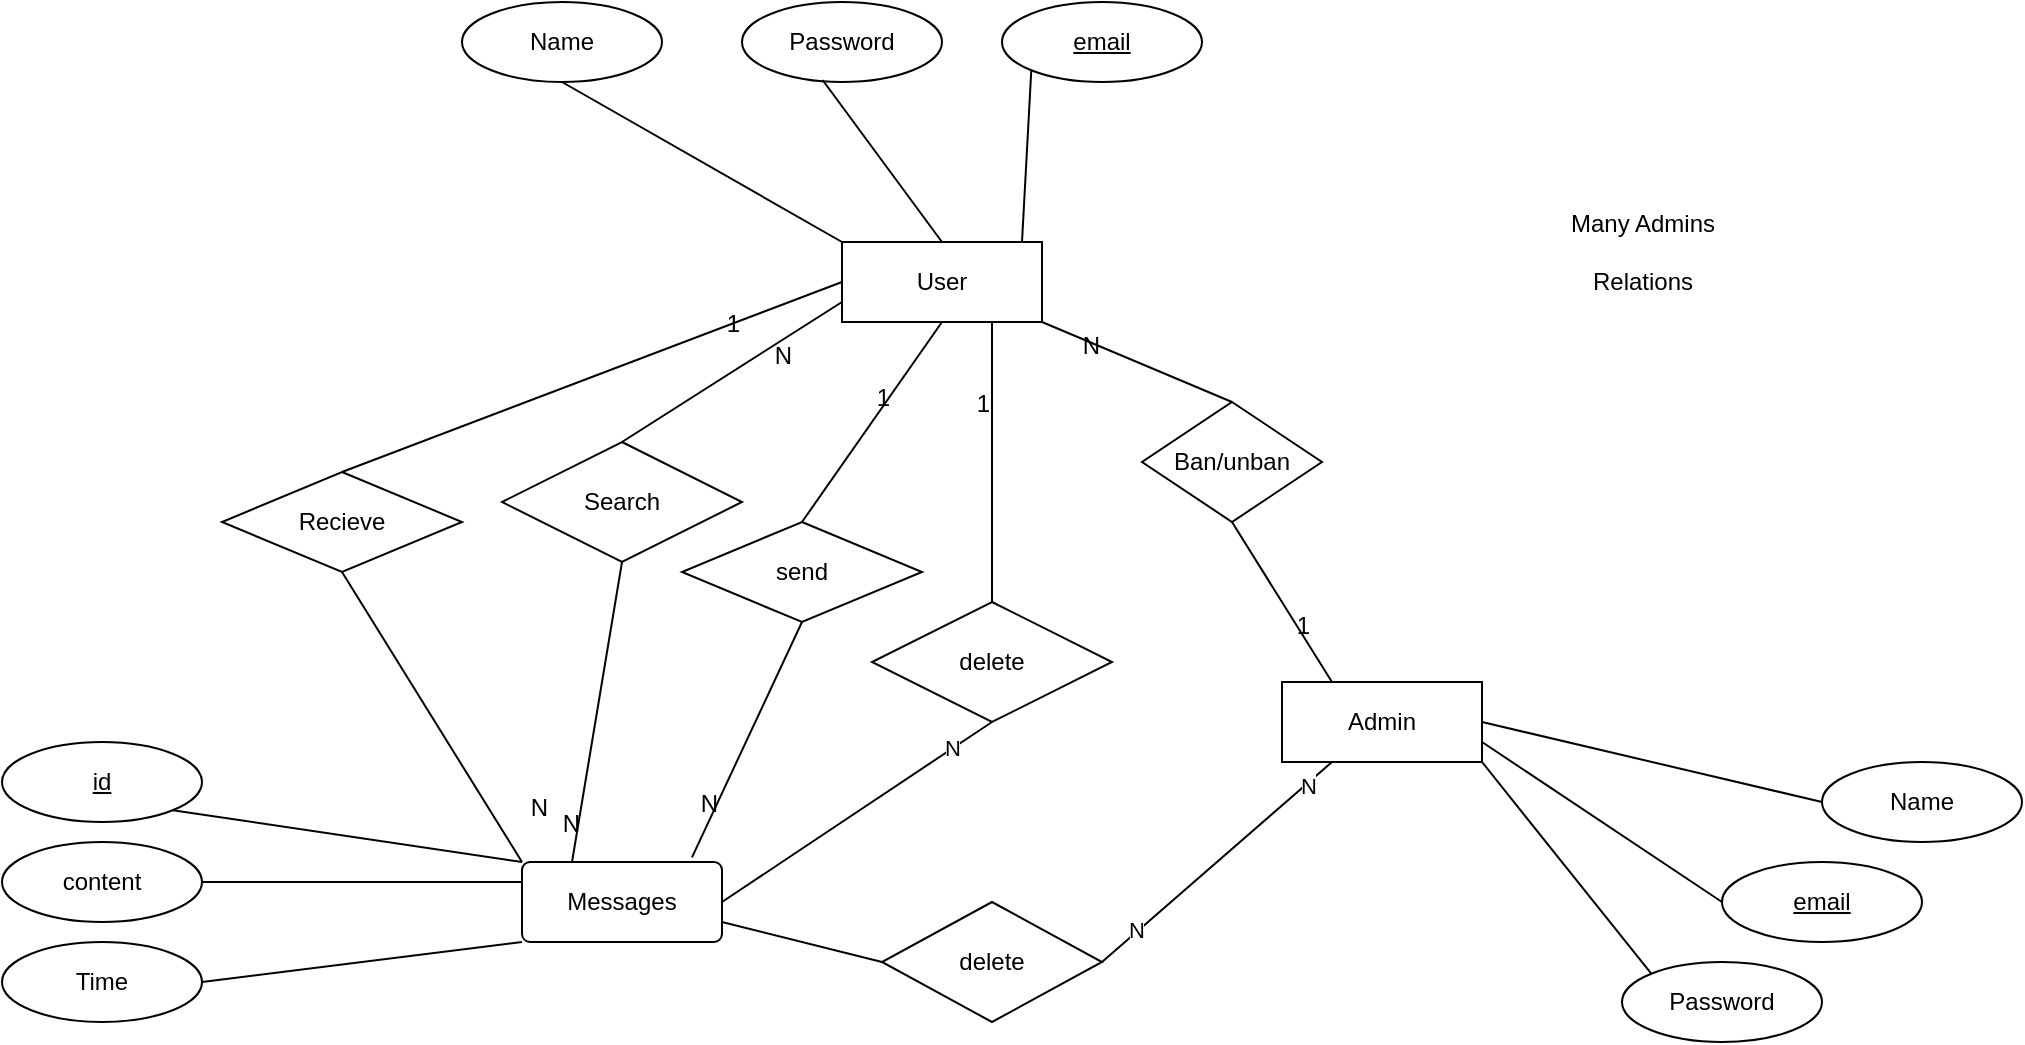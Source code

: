 <mxfile>
    <diagram name="Page-1" id="pSrCWTQ0MrUmyBq-erhx">
        <mxGraphModel dx="2056" dy="780" grid="1" gridSize="10" guides="1" tooltips="1" connect="1" arrows="1" fold="1" page="1" pageScale="1" pageWidth="850" pageHeight="1100" math="0" shadow="0">
            <root>
                <mxCell id="0"/>
                <mxCell id="1" parent="0"/>
                <mxCell id="HHzDjh5W3xl2r-wXphZd-11" value="User" style="whiteSpace=wrap;html=1;align=center;" parent="1" vertex="1">
                    <mxGeometry x="230" y="240" width="100" height="40" as="geometry"/>
                </mxCell>
                <mxCell id="11" style="edgeStyle=none;html=1;exitX=0.25;exitY=1;exitDx=0;exitDy=0;entryX=1;entryY=0.5;entryDx=0;entryDy=0;endArrow=none;endFill=0;" edge="1" parent="1" source="HHzDjh5W3xl2r-wXphZd-13" target="8">
                    <mxGeometry relative="1" as="geometry"/>
                </mxCell>
                <mxCell id="12" value="N" style="edgeLabel;html=1;align=center;verticalAlign=middle;resizable=0;points=[];" vertex="1" connectable="0" parent="11">
                    <mxGeometry x="-0.77" y="1" relative="1" as="geometry">
                        <mxPoint as="offset"/>
                    </mxGeometry>
                </mxCell>
                <mxCell id="13" value="N" style="edgeLabel;html=1;align=center;verticalAlign=middle;resizable=0;points=[];" vertex="1" connectable="0" parent="11">
                    <mxGeometry x="0.7" y="-2" relative="1" as="geometry">
                        <mxPoint x="1" as="offset"/>
                    </mxGeometry>
                </mxCell>
                <mxCell id="HHzDjh5W3xl2r-wXphZd-13" value="Admin" style="whiteSpace=wrap;html=1;align=center;" parent="1" vertex="1">
                    <mxGeometry x="450" y="460" width="100" height="40" as="geometry"/>
                </mxCell>
                <mxCell id="HHzDjh5W3xl2r-wXphZd-16" value="Password" style="ellipse;whiteSpace=wrap;html=1;align=center;" parent="1" vertex="1">
                    <mxGeometry x="180" y="120" width="100" height="40" as="geometry"/>
                </mxCell>
                <mxCell id="HHzDjh5W3xl2r-wXphZd-17" value="Name" style="ellipse;whiteSpace=wrap;html=1;align=center;" parent="1" vertex="1">
                    <mxGeometry x="40" y="120" width="100" height="40" as="geometry"/>
                </mxCell>
                <mxCell id="HHzDjh5W3xl2r-wXphZd-18" value="email" style="ellipse;whiteSpace=wrap;html=1;align=center;fontStyle=4;" parent="1" vertex="1">
                    <mxGeometry x="310" y="120" width="100" height="40" as="geometry"/>
                </mxCell>
                <mxCell id="HHzDjh5W3xl2r-wXphZd-35" value="" style="endArrow=none;html=1;rounded=0;exitX=0;exitY=0;exitDx=0;exitDy=0;entryX=0.5;entryY=1;entryDx=0;entryDy=0;" parent="1" source="HHzDjh5W3xl2r-wXphZd-11" target="HHzDjh5W3xl2r-wXphZd-17" edge="1">
                    <mxGeometry width="50" height="50" relative="1" as="geometry">
                        <mxPoint x="50" y="210" as="sourcePoint"/>
                        <mxPoint x="100" y="160" as="targetPoint"/>
                    </mxGeometry>
                </mxCell>
                <mxCell id="HHzDjh5W3xl2r-wXphZd-36" value="" style="endArrow=none;html=1;rounded=0;exitX=0.5;exitY=0;exitDx=0;exitDy=0;entryX=0.403;entryY=0.975;entryDx=0;entryDy=0;entryPerimeter=0;" parent="1" source="HHzDjh5W3xl2r-wXphZd-11" target="HHzDjh5W3xl2r-wXphZd-16" edge="1">
                    <mxGeometry width="50" height="50" relative="1" as="geometry">
                        <mxPoint x="280" y="230" as="sourcePoint"/>
                        <mxPoint x="240" y="170" as="targetPoint"/>
                    </mxGeometry>
                </mxCell>
                <mxCell id="HHzDjh5W3xl2r-wXphZd-37" value="" style="endArrow=none;html=1;rounded=0;entryX=0;entryY=1;entryDx=0;entryDy=0;" parent="1" target="HHzDjh5W3xl2r-wXphZd-18" edge="1">
                    <mxGeometry width="50" height="50" relative="1" as="geometry">
                        <mxPoint x="320" y="240" as="sourcePoint"/>
                        <mxPoint x="370" y="170" as="targetPoint"/>
                    </mxGeometry>
                </mxCell>
                <mxCell id="HHzDjh5W3xl2r-wXphZd-39" value="email" style="ellipse;whiteSpace=wrap;html=1;align=center;fontStyle=4;" parent="1" vertex="1">
                    <mxGeometry x="670" y="550" width="100" height="40" as="geometry"/>
                </mxCell>
                <mxCell id="HHzDjh5W3xl2r-wXphZd-40" value="Password" style="ellipse;whiteSpace=wrap;html=1;align=center;" parent="1" vertex="1">
                    <mxGeometry x="620" y="600" width="100" height="40" as="geometry"/>
                </mxCell>
                <mxCell id="HHzDjh5W3xl2r-wXphZd-41" value="Name" style="ellipse;whiteSpace=wrap;html=1;align=center;" parent="1" vertex="1">
                    <mxGeometry x="720" y="500" width="100" height="40" as="geometry"/>
                </mxCell>
                <mxCell id="HHzDjh5W3xl2r-wXphZd-43" value="" style="endArrow=none;html=1;rounded=0;entryX=0;entryY=0.5;entryDx=0;entryDy=0;exitX=1;exitY=0.5;exitDx=0;exitDy=0;" parent="1" target="HHzDjh5W3xl2r-wXphZd-41" edge="1" source="HHzDjh5W3xl2r-wXphZd-13">
                    <mxGeometry width="50" height="50" relative="1" as="geometry">
                        <mxPoint x="560" y="460" as="sourcePoint"/>
                        <mxPoint x="600" y="380" as="targetPoint"/>
                    </mxGeometry>
                </mxCell>
                <mxCell id="HHzDjh5W3xl2r-wXphZd-44" value="" style="endArrow=none;html=1;rounded=0;entryX=0;entryY=0.5;entryDx=0;entryDy=0;exitX=1;exitY=0.75;exitDx=0;exitDy=0;" parent="1" source="HHzDjh5W3xl2r-wXphZd-13" target="HHzDjh5W3xl2r-wXphZd-39" edge="1">
                    <mxGeometry width="50" height="50" relative="1" as="geometry">
                        <mxPoint x="570" y="480" as="sourcePoint"/>
                        <mxPoint x="610" y="410" as="targetPoint"/>
                    </mxGeometry>
                </mxCell>
                <mxCell id="HHzDjh5W3xl2r-wXphZd-48" value="" style="endArrow=none;html=1;rounded=0;exitX=0;exitY=0;exitDx=0;exitDy=0;entryX=1;entryY=1;entryDx=0;entryDy=0;" parent="1" source="HHzDjh5W3xl2r-wXphZd-40" target="HHzDjh5W3xl2r-wXphZd-13" edge="1">
                    <mxGeometry width="50" height="50" relative="1" as="geometry">
                        <mxPoint x="600" y="500" as="sourcePoint"/>
                        <mxPoint x="650" y="450" as="targetPoint"/>
                    </mxGeometry>
                </mxCell>
                <mxCell id="HHzDjh5W3xl2r-wXphZd-49" value="send" style="shape=rhombus;perimeter=rhombusPerimeter;whiteSpace=wrap;html=1;align=center;" parent="1" vertex="1">
                    <mxGeometry x="150" y="380" width="120" height="50" as="geometry"/>
                </mxCell>
                <mxCell id="HHzDjh5W3xl2r-wXphZd-50" value="Messages" style="rounded=1;arcSize=10;whiteSpace=wrap;html=1;align=center;" parent="1" vertex="1">
                    <mxGeometry x="70" y="550" width="100" height="40" as="geometry"/>
                </mxCell>
                <mxCell id="HHzDjh5W3xl2r-wXphZd-52" value="id" style="ellipse;whiteSpace=wrap;html=1;align=center;fontStyle=4;" parent="1" vertex="1">
                    <mxGeometry x="-190" y="490" width="100" height="40" as="geometry"/>
                </mxCell>
                <mxCell id="HHzDjh5W3xl2r-wXphZd-53" value="Time" style="ellipse;whiteSpace=wrap;html=1;align=center;" parent="1" vertex="1">
                    <mxGeometry x="-190" y="590" width="100" height="40" as="geometry"/>
                </mxCell>
                <mxCell id="HHzDjh5W3xl2r-wXphZd-55" value="content" style="ellipse;whiteSpace=wrap;html=1;align=center;" parent="1" vertex="1">
                    <mxGeometry x="-190" y="540" width="100" height="40" as="geometry"/>
                </mxCell>
                <mxCell id="HHzDjh5W3xl2r-wXphZd-58" value="" style="endArrow=none;html=1;rounded=0;entryX=0;entryY=0;entryDx=0;entryDy=0;exitX=1;exitY=1;exitDx=0;exitDy=0;" parent="1" source="HHzDjh5W3xl2r-wXphZd-52" target="HHzDjh5W3xl2r-wXphZd-50" edge="1">
                    <mxGeometry width="50" height="50" relative="1" as="geometry">
                        <mxPoint x="10" y="460" as="sourcePoint"/>
                        <mxPoint x="60" y="410" as="targetPoint"/>
                    </mxGeometry>
                </mxCell>
                <mxCell id="HHzDjh5W3xl2r-wXphZd-59" value="" style="endArrow=none;html=1;rounded=0;entryX=0;entryY=0.25;entryDx=0;entryDy=0;exitX=1;exitY=0.5;exitDx=0;exitDy=0;" parent="1" source="HHzDjh5W3xl2r-wXphZd-55" target="HHzDjh5W3xl2r-wXphZd-50" edge="1">
                    <mxGeometry width="50" height="50" relative="1" as="geometry">
                        <mxPoint x="10" y="520" as="sourcePoint"/>
                        <mxPoint x="60" y="470" as="targetPoint"/>
                    </mxGeometry>
                </mxCell>
                <mxCell id="HHzDjh5W3xl2r-wXphZd-61" value="" style="endArrow=none;html=1;rounded=0;exitX=1;exitY=0.5;exitDx=0;exitDy=0;entryX=0;entryY=1;entryDx=0;entryDy=0;" parent="1" source="HHzDjh5W3xl2r-wXphZd-53" target="HHzDjh5W3xl2r-wXphZd-50" edge="1">
                    <mxGeometry width="50" height="50" relative="1" as="geometry">
                        <mxPoint x="20" y="640" as="sourcePoint"/>
                        <mxPoint x="70" y="590" as="targetPoint"/>
                    </mxGeometry>
                </mxCell>
                <mxCell id="HHzDjh5W3xl2r-wXphZd-65" value="" style="endArrow=none;html=1;rounded=0;entryX=0.5;entryY=1;entryDx=0;entryDy=0;exitX=0.5;exitY=0;exitDx=0;exitDy=0;" parent="1" source="HHzDjh5W3xl2r-wXphZd-49" target="HHzDjh5W3xl2r-wXphZd-11" edge="1">
                    <mxGeometry relative="1" as="geometry">
                        <mxPoint x="240" y="390" as="sourcePoint"/>
                        <mxPoint x="510" y="400" as="targetPoint"/>
                    </mxGeometry>
                </mxCell>
                <mxCell id="HHzDjh5W3xl2r-wXphZd-66" value="1" style="resizable=0;html=1;whiteSpace=wrap;align=right;verticalAlign=bottom;" parent="HHzDjh5W3xl2r-wXphZd-65" connectable="0" vertex="1">
                    <mxGeometry x="1" relative="1" as="geometry">
                        <mxPoint x="-24" y="46" as="offset"/>
                    </mxGeometry>
                </mxCell>
                <mxCell id="HHzDjh5W3xl2r-wXphZd-67" value="" style="endArrow=none;html=1;rounded=0;exitX=0.5;exitY=1;exitDx=0;exitDy=0;entryX=0.85;entryY=-0.058;entryDx=0;entryDy=0;entryPerimeter=0;" parent="1" source="HHzDjh5W3xl2r-wXphZd-49" target="HHzDjh5W3xl2r-wXphZd-50" edge="1">
                    <mxGeometry relative="1" as="geometry">
                        <mxPoint x="350" y="400" as="sourcePoint"/>
                        <mxPoint x="510" y="400" as="targetPoint"/>
                    </mxGeometry>
                </mxCell>
                <mxCell id="HHzDjh5W3xl2r-wXphZd-68" value="N" style="resizable=0;html=1;whiteSpace=wrap;align=right;verticalAlign=bottom;" parent="HHzDjh5W3xl2r-wXphZd-67" connectable="0" vertex="1">
                    <mxGeometry x="1" relative="1" as="geometry">
                        <mxPoint x="15" y="-18" as="offset"/>
                    </mxGeometry>
                </mxCell>
                <mxCell id="HHzDjh5W3xl2r-wXphZd-69" value="delete" style="shape=rhombus;perimeter=rhombusPerimeter;whiteSpace=wrap;html=1;align=center;" parent="1" vertex="1">
                    <mxGeometry x="245" y="420" width="120" height="60" as="geometry"/>
                </mxCell>
                <mxCell id="HHzDjh5W3xl2r-wXphZd-73" value="" style="endArrow=none;html=1;rounded=0;exitX=1;exitY=0.5;exitDx=0;exitDy=0;entryX=0.5;entryY=1;entryDx=0;entryDy=0;" parent="1" source="HHzDjh5W3xl2r-wXphZd-50" target="HHzDjh5W3xl2r-wXphZd-69" edge="1">
                    <mxGeometry relative="1" as="geometry">
                        <mxPoint x="350" y="400" as="sourcePoint"/>
                        <mxPoint x="290" y="560" as="targetPoint"/>
                    </mxGeometry>
                </mxCell>
                <mxCell id="10" value="N" style="edgeLabel;html=1;align=center;verticalAlign=middle;resizable=0;points=[];" vertex="1" connectable="0" parent="HHzDjh5W3xl2r-wXphZd-73">
                    <mxGeometry x="0.699" y="1" relative="1" as="geometry">
                        <mxPoint as="offset"/>
                    </mxGeometry>
                </mxCell>
                <mxCell id="HHzDjh5W3xl2r-wXphZd-75" value="" style="endArrow=none;html=1;rounded=0;entryX=0.75;entryY=1;entryDx=0;entryDy=0;exitX=0.5;exitY=0;exitDx=0;exitDy=0;" parent="1" target="HHzDjh5W3xl2r-wXphZd-11" edge="1" source="HHzDjh5W3xl2r-wXphZd-69">
                    <mxGeometry relative="1" as="geometry">
                        <mxPoint x="350" y="540" as="sourcePoint"/>
                        <mxPoint x="510" y="540" as="targetPoint"/>
                    </mxGeometry>
                </mxCell>
                <mxCell id="HHzDjh5W3xl2r-wXphZd-76" value="1" style="resizable=0;html=1;whiteSpace=wrap;align=right;verticalAlign=bottom;" parent="HHzDjh5W3xl2r-wXphZd-75" connectable="0" vertex="1">
                    <mxGeometry x="1" relative="1" as="geometry">
                        <mxPoint y="49" as="offset"/>
                    </mxGeometry>
                </mxCell>
                <mxCell id="HHzDjh5W3xl2r-wXphZd-83" value="Search" style="shape=rhombus;perimeter=rhombusPerimeter;whiteSpace=wrap;html=1;align=center;" parent="1" vertex="1">
                    <mxGeometry x="60" y="340" width="120" height="60" as="geometry"/>
                </mxCell>
                <mxCell id="HHzDjh5W3xl2r-wXphZd-84" value="" style="endArrow=none;html=1;rounded=0;exitX=0.5;exitY=0;exitDx=0;exitDy=0;entryX=0;entryY=0.75;entryDx=0;entryDy=0;" parent="1" source="HHzDjh5W3xl2r-wXphZd-83" target="HHzDjh5W3xl2r-wXphZd-11" edge="1">
                    <mxGeometry relative="1" as="geometry">
                        <mxPoint x="90" y="400" as="sourcePoint"/>
                        <mxPoint x="250" y="400" as="targetPoint"/>
                    </mxGeometry>
                </mxCell>
                <mxCell id="HHzDjh5W3xl2r-wXphZd-85" value="1" style="resizable=0;html=1;whiteSpace=wrap;align=right;verticalAlign=bottom;" parent="HHzDjh5W3xl2r-wXphZd-84" connectable="0" vertex="1">
                    <mxGeometry x="1" relative="1" as="geometry">
                        <mxPoint x="-50" y="20" as="offset"/>
                    </mxGeometry>
                </mxCell>
                <mxCell id="HHzDjh5W3xl2r-wXphZd-86" value="" style="endArrow=none;html=1;rounded=0;exitX=0.5;exitY=1;exitDx=0;exitDy=0;entryX=0.25;entryY=0;entryDx=0;entryDy=0;" parent="1" source="HHzDjh5W3xl2r-wXphZd-83" target="HHzDjh5W3xl2r-wXphZd-50" edge="1">
                    <mxGeometry relative="1" as="geometry">
                        <mxPoint x="90" y="400" as="sourcePoint"/>
                        <mxPoint x="250" y="400" as="targetPoint"/>
                    </mxGeometry>
                </mxCell>
                <mxCell id="HHzDjh5W3xl2r-wXphZd-87" value="N" style="resizable=0;html=1;whiteSpace=wrap;align=right;verticalAlign=bottom;" parent="HHzDjh5W3xl2r-wXphZd-86" connectable="0" vertex="1">
                    <mxGeometry x="1" relative="1" as="geometry">
                        <mxPoint x="5" y="-10" as="offset"/>
                    </mxGeometry>
                </mxCell>
                <mxCell id="HHzDjh5W3xl2r-wXphZd-88" value="Ban/unban" style="shape=rhombus;perimeter=rhombusPerimeter;whiteSpace=wrap;html=1;align=center;" parent="1" vertex="1">
                    <mxGeometry x="380" y="320" width="90" height="60" as="geometry"/>
                </mxCell>
                <mxCell id="HHzDjh5W3xl2r-wXphZd-91" value="" style="endArrow=none;html=1;rounded=0;exitX=0.5;exitY=0;exitDx=0;exitDy=0;entryX=1;entryY=1;entryDx=0;entryDy=0;" parent="1" source="HHzDjh5W3xl2r-wXphZd-88" target="HHzDjh5W3xl2r-wXphZd-11" edge="1">
                    <mxGeometry relative="1" as="geometry">
                        <mxPoint x="425" y="340" as="sourcePoint"/>
                        <mxPoint x="335" y="290" as="targetPoint"/>
                    </mxGeometry>
                </mxCell>
                <mxCell id="HHzDjh5W3xl2r-wXphZd-92" value="N" style="resizable=0;html=1;whiteSpace=wrap;align=right;verticalAlign=bottom;" parent="HHzDjh5W3xl2r-wXphZd-91" connectable="0" vertex="1">
                    <mxGeometry x="1" relative="1" as="geometry">
                        <mxPoint x="30" y="20" as="offset"/>
                    </mxGeometry>
                </mxCell>
                <mxCell id="HHzDjh5W3xl2r-wXphZd-98" value="" style="endArrow=none;html=1;rounded=0;exitX=0.5;exitY=1;exitDx=0;exitDy=0;entryX=0.25;entryY=0;entryDx=0;entryDy=0;" parent="1" source="HHzDjh5W3xl2r-wXphZd-88" target="HHzDjh5W3xl2r-wXphZd-13" edge="1">
                    <mxGeometry relative="1" as="geometry">
                        <mxPoint x="370" y="400" as="sourcePoint"/>
                        <mxPoint x="530" y="400" as="targetPoint"/>
                    </mxGeometry>
                </mxCell>
                <mxCell id="HHzDjh5W3xl2r-wXphZd-99" value="1" style="resizable=0;html=1;whiteSpace=wrap;align=right;verticalAlign=bottom;" parent="HHzDjh5W3xl2r-wXphZd-98" connectable="0" vertex="1">
                    <mxGeometry x="1" relative="1" as="geometry">
                        <mxPoint x="-10" y="-20" as="offset"/>
                    </mxGeometry>
                </mxCell>
                <mxCell id="HHzDjh5W3xl2r-wXphZd-109" style="edgeStyle=orthogonalEdgeStyle;rounded=0;orthogonalLoop=1;jettySize=auto;html=1;exitX=0.5;exitY=1;exitDx=0;exitDy=0;" parent="1" edge="1">
                    <mxGeometry relative="1" as="geometry">
                        <mxPoint x="570" y="310" as="sourcePoint"/>
                        <mxPoint x="570" y="310" as="targetPoint"/>
                    </mxGeometry>
                </mxCell>
                <mxCell id="2" value="Recieve" style="shape=rhombus;perimeter=rhombusPerimeter;whiteSpace=wrap;html=1;align=center;" vertex="1" parent="1">
                    <mxGeometry x="-80" y="355" width="120" height="50" as="geometry"/>
                </mxCell>
                <mxCell id="3" value="" style="endArrow=none;html=1;rounded=0;entryX=0;entryY=0.5;entryDx=0;entryDy=0;exitX=0.5;exitY=0;exitDx=0;exitDy=0;" edge="1" parent="1" source="2" target="HHzDjh5W3xl2r-wXphZd-11">
                    <mxGeometry relative="1" as="geometry">
                        <mxPoint x="-10" y="310" as="sourcePoint"/>
                        <mxPoint x="30" y="200" as="targetPoint"/>
                    </mxGeometry>
                </mxCell>
                <mxCell id="4" value="N" style="resizable=0;html=1;whiteSpace=wrap;align=right;verticalAlign=bottom;" connectable="0" vertex="1" parent="3">
                    <mxGeometry x="1" relative="1" as="geometry">
                        <mxPoint x="-24" y="46" as="offset"/>
                    </mxGeometry>
                </mxCell>
                <mxCell id="5" value="" style="endArrow=none;html=1;rounded=0;exitX=0.5;exitY=1;exitDx=0;exitDy=0;entryX=0;entryY=0;entryDx=0;entryDy=0;" edge="1" parent="1" source="2" target="HHzDjh5W3xl2r-wXphZd-50">
                    <mxGeometry relative="1" as="geometry">
                        <mxPoint x="100" y="320" as="sourcePoint"/>
                        <mxPoint x="-95" y="467.68" as="targetPoint"/>
                    </mxGeometry>
                </mxCell>
                <mxCell id="6" value="N" style="resizable=0;html=1;whiteSpace=wrap;align=right;verticalAlign=bottom;" connectable="0" vertex="1" parent="5">
                    <mxGeometry x="1" relative="1" as="geometry">
                        <mxPoint x="15" y="-18" as="offset"/>
                    </mxGeometry>
                </mxCell>
                <mxCell id="7" value="Many Admins&lt;br&gt;&lt;br&gt;Relations" style="text;html=1;align=center;verticalAlign=middle;resizable=0;points=[];autosize=1;strokeColor=none;fillColor=none;" vertex="1" parent="1">
                    <mxGeometry x="580" y="215" width="100" height="60" as="geometry"/>
                </mxCell>
                <mxCell id="9" style="edgeStyle=none;html=1;exitX=0;exitY=0.5;exitDx=0;exitDy=0;entryX=1;entryY=0.75;entryDx=0;entryDy=0;endArrow=none;endFill=0;" edge="1" parent="1" source="8" target="HHzDjh5W3xl2r-wXphZd-50">
                    <mxGeometry relative="1" as="geometry"/>
                </mxCell>
                <mxCell id="8" value="delete" style="shape=rhombus;perimeter=rhombusPerimeter;whiteSpace=wrap;html=1;align=center;" vertex="1" parent="1">
                    <mxGeometry x="250" y="570" width="110" height="60" as="geometry"/>
                </mxCell>
            </root>
        </mxGraphModel>
    </diagram>
</mxfile>